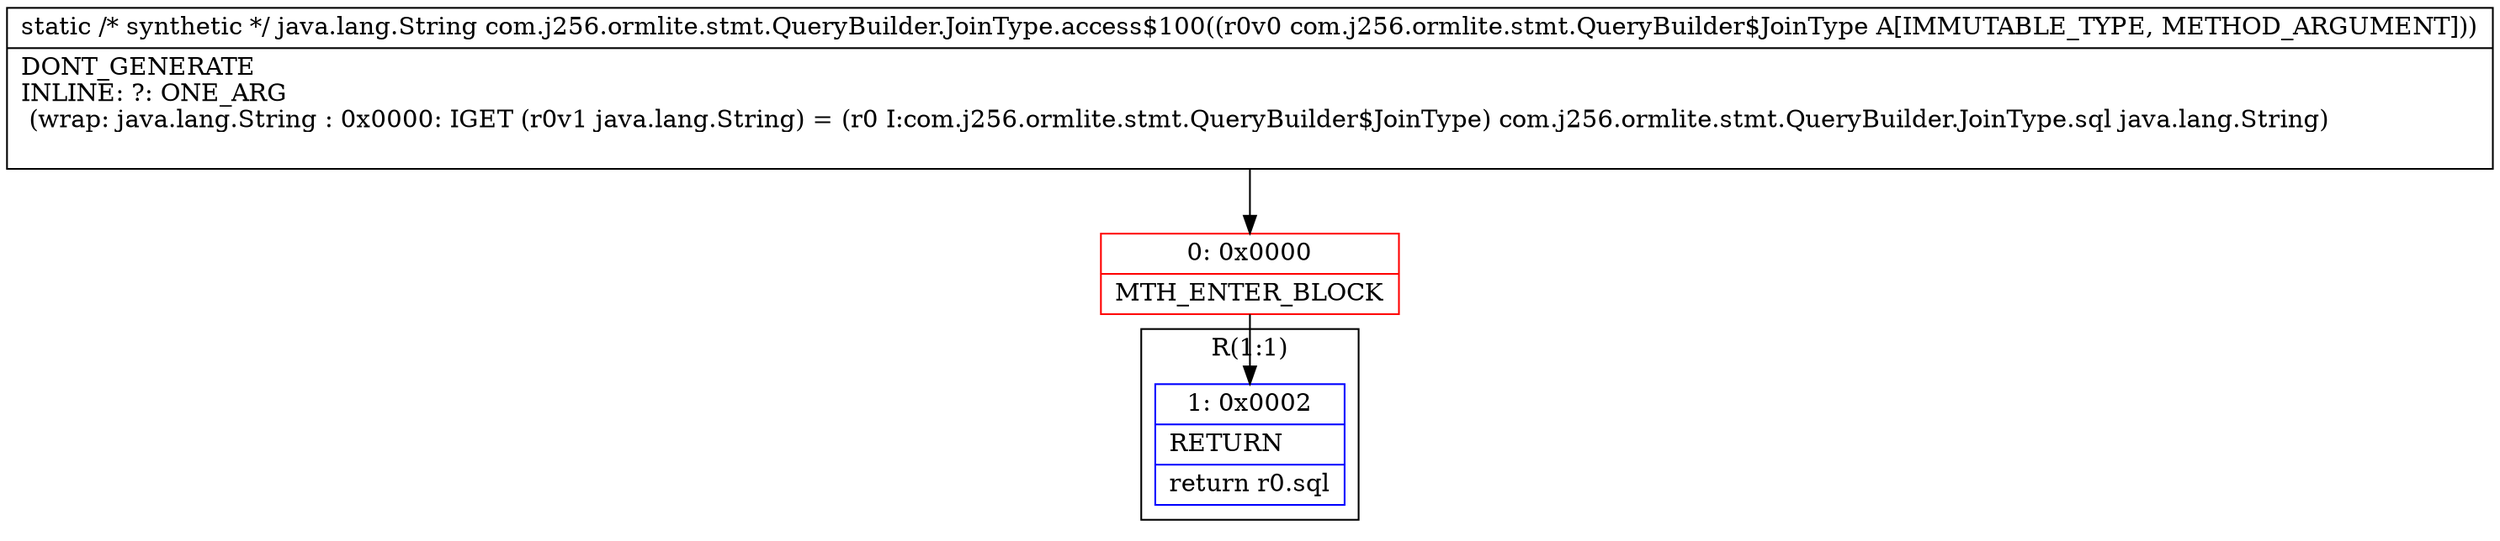 digraph "CFG forcom.j256.ormlite.stmt.QueryBuilder.JoinType.access$100(Lcom\/j256\/ormlite\/stmt\/QueryBuilder$JoinType;)Ljava\/lang\/String;" {
subgraph cluster_Region_1687227518 {
label = "R(1:1)";
node [shape=record,color=blue];
Node_1 [shape=record,label="{1\:\ 0x0002|RETURN\l|return r0.sql\l}"];
}
Node_0 [shape=record,color=red,label="{0\:\ 0x0000|MTH_ENTER_BLOCK\l}"];
MethodNode[shape=record,label="{static \/* synthetic *\/ java.lang.String com.j256.ormlite.stmt.QueryBuilder.JoinType.access$100((r0v0 com.j256.ormlite.stmt.QueryBuilder$JoinType A[IMMUTABLE_TYPE, METHOD_ARGUMENT]))  | DONT_GENERATE\lINLINE: ?: ONE_ARG  \l  (wrap: java.lang.String : 0x0000: IGET  (r0v1 java.lang.String) = (r0 I:com.j256.ormlite.stmt.QueryBuilder$JoinType) com.j256.ormlite.stmt.QueryBuilder.JoinType.sql java.lang.String)\l\l}"];
MethodNode -> Node_0;
Node_0 -> Node_1;
}

